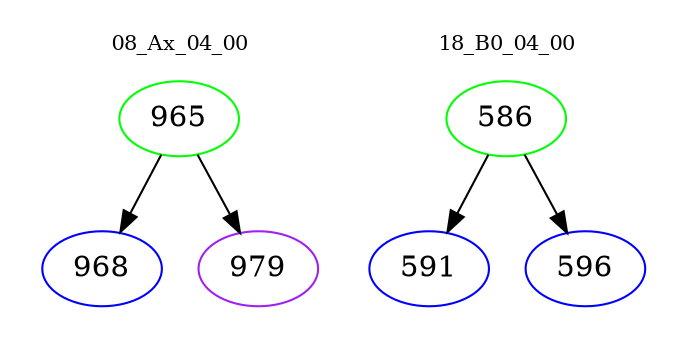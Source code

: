 digraph{
subgraph cluster_0 {
color = white
label = "08_Ax_04_00";
fontsize=10;
T0_965 [label="965", color="green"]
T0_965 -> T0_968 [color="black"]
T0_968 [label="968", color="blue"]
T0_965 -> T0_979 [color="black"]
T0_979 [label="979", color="purple"]
}
subgraph cluster_1 {
color = white
label = "18_B0_04_00";
fontsize=10;
T1_586 [label="586", color="green"]
T1_586 -> T1_591 [color="black"]
T1_591 [label="591", color="blue"]
T1_586 -> T1_596 [color="black"]
T1_596 [label="596", color="blue"]
}
}
